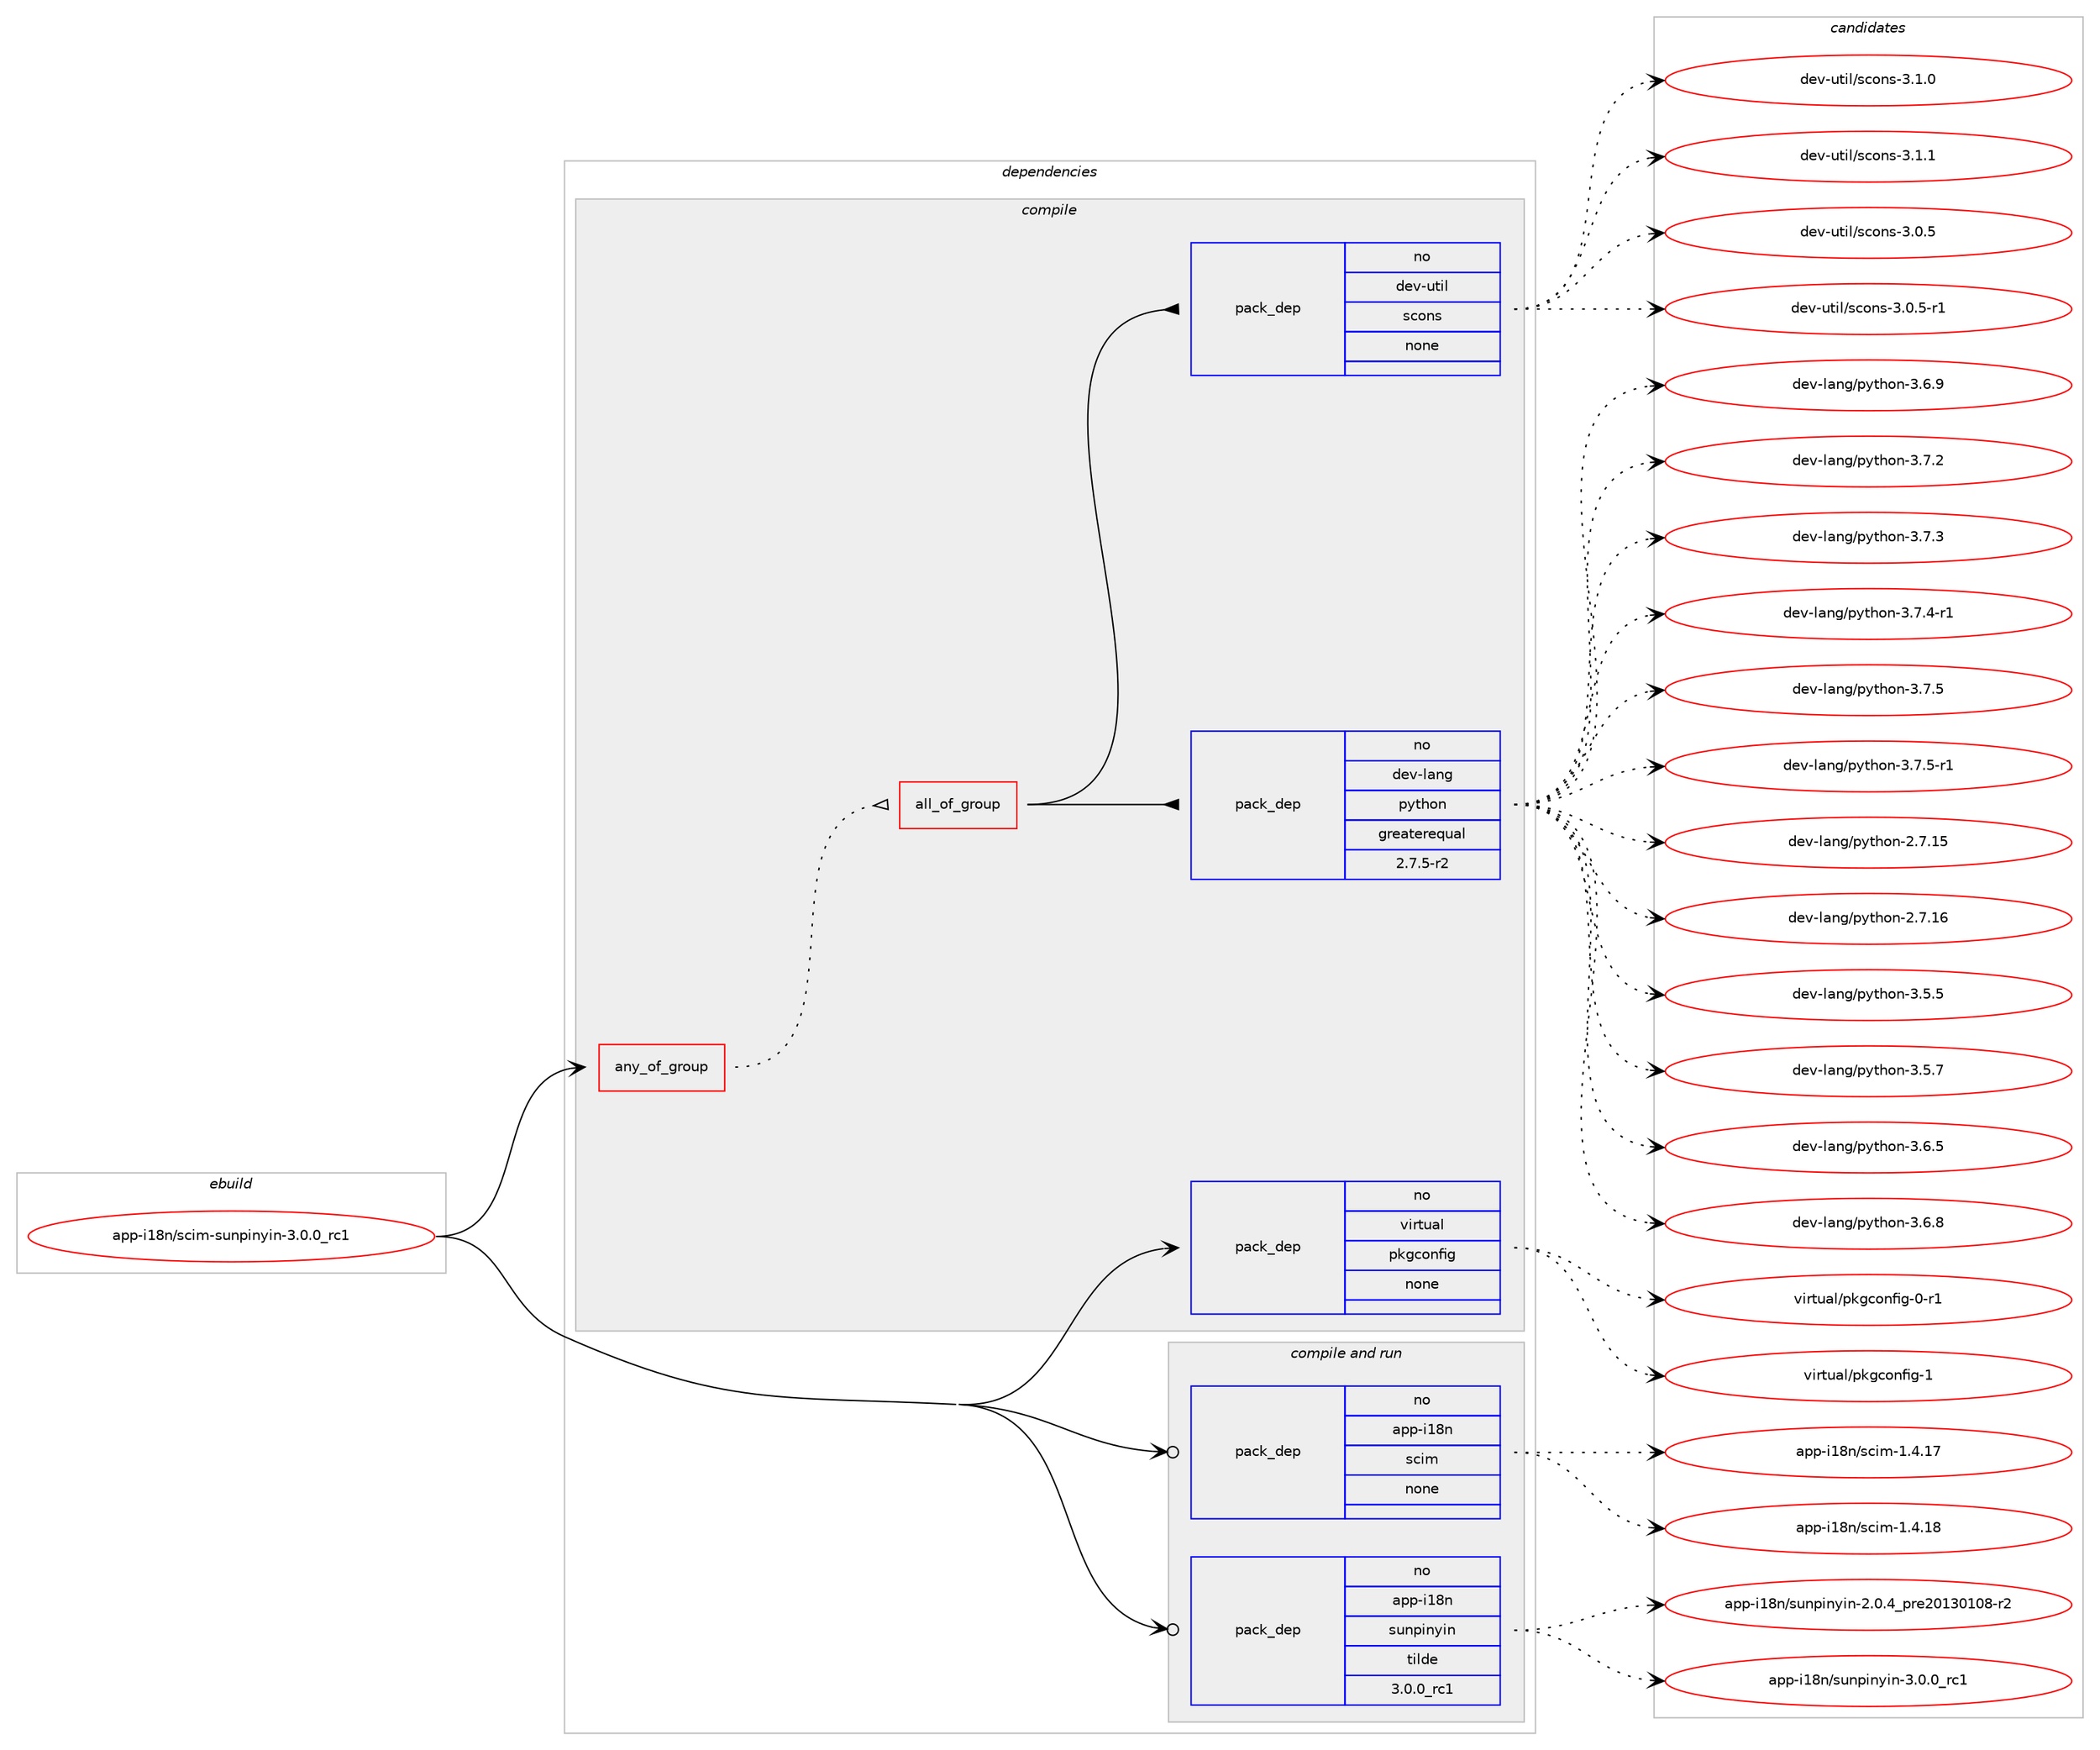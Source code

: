 digraph prolog {

# *************
# Graph options
# *************

newrank=true;
concentrate=true;
compound=true;
graph [rankdir=LR,fontname=Helvetica,fontsize=10,ranksep=1.5];#, ranksep=2.5, nodesep=0.2];
edge  [arrowhead=vee];
node  [fontname=Helvetica,fontsize=10];

# **********
# The ebuild
# **********

subgraph cluster_leftcol {
color=gray;
rank=same;
label=<<i>ebuild</i>>;
id [label="app-i18n/scim-sunpinyin-3.0.0_rc1", color=red, width=4, href="../app-i18n/scim-sunpinyin-3.0.0_rc1.svg"];
}

# ****************
# The dependencies
# ****************

subgraph cluster_midcol {
color=gray;
label=<<i>dependencies</i>>;
subgraph cluster_compile {
fillcolor="#eeeeee";
style=filled;
label=<<i>compile</i>>;
subgraph any8623 {
dependency495685 [label=<<TABLE BORDER="0" CELLBORDER="1" CELLSPACING="0" CELLPADDING="4"><TR><TD CELLPADDING="10">any_of_group</TD></TR></TABLE>>, shape=none, color=red];subgraph all315 {
dependency495686 [label=<<TABLE BORDER="0" CELLBORDER="1" CELLSPACING="0" CELLPADDING="4"><TR><TD CELLPADDING="10">all_of_group</TD></TR></TABLE>>, shape=none, color=red];subgraph pack368301 {
dependency495687 [label=<<TABLE BORDER="0" CELLBORDER="1" CELLSPACING="0" CELLPADDING="4" WIDTH="220"><TR><TD ROWSPAN="6" CELLPADDING="30">pack_dep</TD></TR><TR><TD WIDTH="110">no</TD></TR><TR><TD>dev-lang</TD></TR><TR><TD>python</TD></TR><TR><TD>greaterequal</TD></TR><TR><TD>2.7.5-r2</TD></TR></TABLE>>, shape=none, color=blue];
}
dependency495686:e -> dependency495687:w [weight=20,style="solid",arrowhead="inv"];
subgraph pack368302 {
dependency495688 [label=<<TABLE BORDER="0" CELLBORDER="1" CELLSPACING="0" CELLPADDING="4" WIDTH="220"><TR><TD ROWSPAN="6" CELLPADDING="30">pack_dep</TD></TR><TR><TD WIDTH="110">no</TD></TR><TR><TD>dev-util</TD></TR><TR><TD>scons</TD></TR><TR><TD>none</TD></TR><TR><TD></TD></TR></TABLE>>, shape=none, color=blue];
}
dependency495686:e -> dependency495688:w [weight=20,style="solid",arrowhead="inv"];
}
dependency495685:e -> dependency495686:w [weight=20,style="dotted",arrowhead="oinv"];
}
id:e -> dependency495685:w [weight=20,style="solid",arrowhead="vee"];
subgraph pack368303 {
dependency495689 [label=<<TABLE BORDER="0" CELLBORDER="1" CELLSPACING="0" CELLPADDING="4" WIDTH="220"><TR><TD ROWSPAN="6" CELLPADDING="30">pack_dep</TD></TR><TR><TD WIDTH="110">no</TD></TR><TR><TD>virtual</TD></TR><TR><TD>pkgconfig</TD></TR><TR><TD>none</TD></TR><TR><TD></TD></TR></TABLE>>, shape=none, color=blue];
}
id:e -> dependency495689:w [weight=20,style="solid",arrowhead="vee"];
}
subgraph cluster_compileandrun {
fillcolor="#eeeeee";
style=filled;
label=<<i>compile and run</i>>;
subgraph pack368304 {
dependency495690 [label=<<TABLE BORDER="0" CELLBORDER="1" CELLSPACING="0" CELLPADDING="4" WIDTH="220"><TR><TD ROWSPAN="6" CELLPADDING="30">pack_dep</TD></TR><TR><TD WIDTH="110">no</TD></TR><TR><TD>app-i18n</TD></TR><TR><TD>scim</TD></TR><TR><TD>none</TD></TR><TR><TD></TD></TR></TABLE>>, shape=none, color=blue];
}
id:e -> dependency495690:w [weight=20,style="solid",arrowhead="odotvee"];
subgraph pack368305 {
dependency495691 [label=<<TABLE BORDER="0" CELLBORDER="1" CELLSPACING="0" CELLPADDING="4" WIDTH="220"><TR><TD ROWSPAN="6" CELLPADDING="30">pack_dep</TD></TR><TR><TD WIDTH="110">no</TD></TR><TR><TD>app-i18n</TD></TR><TR><TD>sunpinyin</TD></TR><TR><TD>tilde</TD></TR><TR><TD>3.0.0_rc1</TD></TR></TABLE>>, shape=none, color=blue];
}
id:e -> dependency495691:w [weight=20,style="solid",arrowhead="odotvee"];
}
subgraph cluster_run {
fillcolor="#eeeeee";
style=filled;
label=<<i>run</i>>;
}
}

# **************
# The candidates
# **************

subgraph cluster_choices {
rank=same;
color=gray;
label=<<i>candidates</i>>;

subgraph choice368301 {
color=black;
nodesep=1;
choice10010111845108971101034711212111610411111045504655464953 [label="dev-lang/python-2.7.15", color=red, width=4,href="../dev-lang/python-2.7.15.svg"];
choice10010111845108971101034711212111610411111045504655464954 [label="dev-lang/python-2.7.16", color=red, width=4,href="../dev-lang/python-2.7.16.svg"];
choice100101118451089711010347112121116104111110455146534653 [label="dev-lang/python-3.5.5", color=red, width=4,href="../dev-lang/python-3.5.5.svg"];
choice100101118451089711010347112121116104111110455146534655 [label="dev-lang/python-3.5.7", color=red, width=4,href="../dev-lang/python-3.5.7.svg"];
choice100101118451089711010347112121116104111110455146544653 [label="dev-lang/python-3.6.5", color=red, width=4,href="../dev-lang/python-3.6.5.svg"];
choice100101118451089711010347112121116104111110455146544656 [label="dev-lang/python-3.6.8", color=red, width=4,href="../dev-lang/python-3.6.8.svg"];
choice100101118451089711010347112121116104111110455146544657 [label="dev-lang/python-3.6.9", color=red, width=4,href="../dev-lang/python-3.6.9.svg"];
choice100101118451089711010347112121116104111110455146554650 [label="dev-lang/python-3.7.2", color=red, width=4,href="../dev-lang/python-3.7.2.svg"];
choice100101118451089711010347112121116104111110455146554651 [label="dev-lang/python-3.7.3", color=red, width=4,href="../dev-lang/python-3.7.3.svg"];
choice1001011184510897110103471121211161041111104551465546524511449 [label="dev-lang/python-3.7.4-r1", color=red, width=4,href="../dev-lang/python-3.7.4-r1.svg"];
choice100101118451089711010347112121116104111110455146554653 [label="dev-lang/python-3.7.5", color=red, width=4,href="../dev-lang/python-3.7.5.svg"];
choice1001011184510897110103471121211161041111104551465546534511449 [label="dev-lang/python-3.7.5-r1", color=red, width=4,href="../dev-lang/python-3.7.5-r1.svg"];
dependency495687:e -> choice10010111845108971101034711212111610411111045504655464953:w [style=dotted,weight="100"];
dependency495687:e -> choice10010111845108971101034711212111610411111045504655464954:w [style=dotted,weight="100"];
dependency495687:e -> choice100101118451089711010347112121116104111110455146534653:w [style=dotted,weight="100"];
dependency495687:e -> choice100101118451089711010347112121116104111110455146534655:w [style=dotted,weight="100"];
dependency495687:e -> choice100101118451089711010347112121116104111110455146544653:w [style=dotted,weight="100"];
dependency495687:e -> choice100101118451089711010347112121116104111110455146544656:w [style=dotted,weight="100"];
dependency495687:e -> choice100101118451089711010347112121116104111110455146544657:w [style=dotted,weight="100"];
dependency495687:e -> choice100101118451089711010347112121116104111110455146554650:w [style=dotted,weight="100"];
dependency495687:e -> choice100101118451089711010347112121116104111110455146554651:w [style=dotted,weight="100"];
dependency495687:e -> choice1001011184510897110103471121211161041111104551465546524511449:w [style=dotted,weight="100"];
dependency495687:e -> choice100101118451089711010347112121116104111110455146554653:w [style=dotted,weight="100"];
dependency495687:e -> choice1001011184510897110103471121211161041111104551465546534511449:w [style=dotted,weight="100"];
}
subgraph choice368302 {
color=black;
nodesep=1;
choice100101118451171161051084711599111110115455146484653 [label="dev-util/scons-3.0.5", color=red, width=4,href="../dev-util/scons-3.0.5.svg"];
choice1001011184511711610510847115991111101154551464846534511449 [label="dev-util/scons-3.0.5-r1", color=red, width=4,href="../dev-util/scons-3.0.5-r1.svg"];
choice100101118451171161051084711599111110115455146494648 [label="dev-util/scons-3.1.0", color=red, width=4,href="../dev-util/scons-3.1.0.svg"];
choice100101118451171161051084711599111110115455146494649 [label="dev-util/scons-3.1.1", color=red, width=4,href="../dev-util/scons-3.1.1.svg"];
dependency495688:e -> choice100101118451171161051084711599111110115455146484653:w [style=dotted,weight="100"];
dependency495688:e -> choice1001011184511711610510847115991111101154551464846534511449:w [style=dotted,weight="100"];
dependency495688:e -> choice100101118451171161051084711599111110115455146494648:w [style=dotted,weight="100"];
dependency495688:e -> choice100101118451171161051084711599111110115455146494649:w [style=dotted,weight="100"];
}
subgraph choice368303 {
color=black;
nodesep=1;
choice11810511411611797108471121071039911111010210510345484511449 [label="virtual/pkgconfig-0-r1", color=red, width=4,href="../virtual/pkgconfig-0-r1.svg"];
choice1181051141161179710847112107103991111101021051034549 [label="virtual/pkgconfig-1", color=red, width=4,href="../virtual/pkgconfig-1.svg"];
dependency495689:e -> choice11810511411611797108471121071039911111010210510345484511449:w [style=dotted,weight="100"];
dependency495689:e -> choice1181051141161179710847112107103991111101021051034549:w [style=dotted,weight="100"];
}
subgraph choice368304 {
color=black;
nodesep=1;
choice97112112451054956110471159910510945494652464955 [label="app-i18n/scim-1.4.17", color=red, width=4,href="../app-i18n/scim-1.4.17.svg"];
choice97112112451054956110471159910510945494652464956 [label="app-i18n/scim-1.4.18", color=red, width=4,href="../app-i18n/scim-1.4.18.svg"];
dependency495690:e -> choice97112112451054956110471159910510945494652464955:w [style=dotted,weight="100"];
dependency495690:e -> choice97112112451054956110471159910510945494652464956:w [style=dotted,weight="100"];
}
subgraph choice368305 {
color=black;
nodesep=1;
choice97112112451054956110471151171101121051101211051104550464846529511211410150484951484948564511450 [label="app-i18n/sunpinyin-2.0.4_pre20130108-r2", color=red, width=4,href="../app-i18n/sunpinyin-2.0.4_pre20130108-r2.svg"];
choice9711211245105495611047115117110112105110121105110455146484648951149949 [label="app-i18n/sunpinyin-3.0.0_rc1", color=red, width=4,href="../app-i18n/sunpinyin-3.0.0_rc1.svg"];
dependency495691:e -> choice97112112451054956110471151171101121051101211051104550464846529511211410150484951484948564511450:w [style=dotted,weight="100"];
dependency495691:e -> choice9711211245105495611047115117110112105110121105110455146484648951149949:w [style=dotted,weight="100"];
}
}

}
